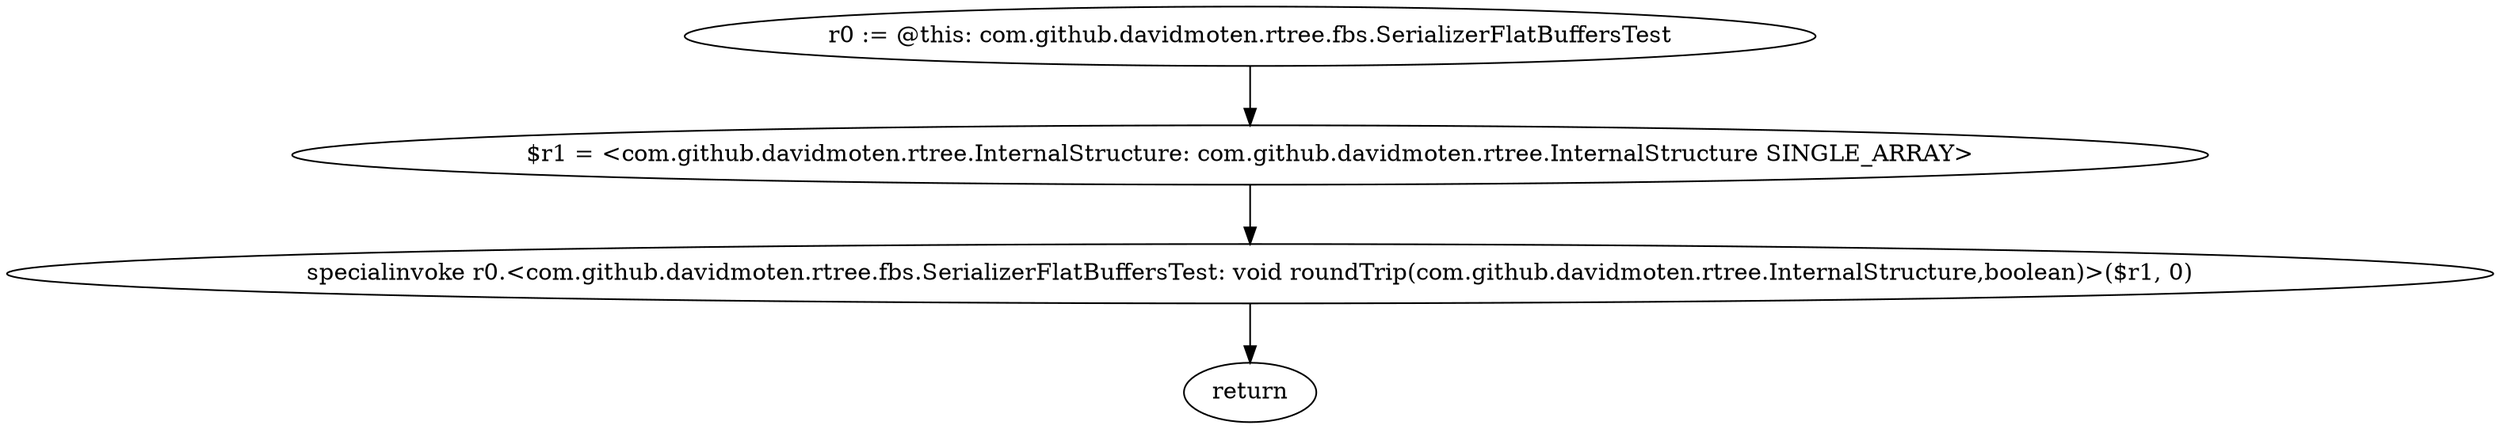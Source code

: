 digraph "unitGraph" {
    "r0 := @this: com.github.davidmoten.rtree.fbs.SerializerFlatBuffersTest"
    "$r1 = <com.github.davidmoten.rtree.InternalStructure: com.github.davidmoten.rtree.InternalStructure SINGLE_ARRAY>"
    "specialinvoke r0.<com.github.davidmoten.rtree.fbs.SerializerFlatBuffersTest: void roundTrip(com.github.davidmoten.rtree.InternalStructure,boolean)>($r1, 0)"
    "return"
    "r0 := @this: com.github.davidmoten.rtree.fbs.SerializerFlatBuffersTest"->"$r1 = <com.github.davidmoten.rtree.InternalStructure: com.github.davidmoten.rtree.InternalStructure SINGLE_ARRAY>";
    "$r1 = <com.github.davidmoten.rtree.InternalStructure: com.github.davidmoten.rtree.InternalStructure SINGLE_ARRAY>"->"specialinvoke r0.<com.github.davidmoten.rtree.fbs.SerializerFlatBuffersTest: void roundTrip(com.github.davidmoten.rtree.InternalStructure,boolean)>($r1, 0)";
    "specialinvoke r0.<com.github.davidmoten.rtree.fbs.SerializerFlatBuffersTest: void roundTrip(com.github.davidmoten.rtree.InternalStructure,boolean)>($r1, 0)"->"return";
}
